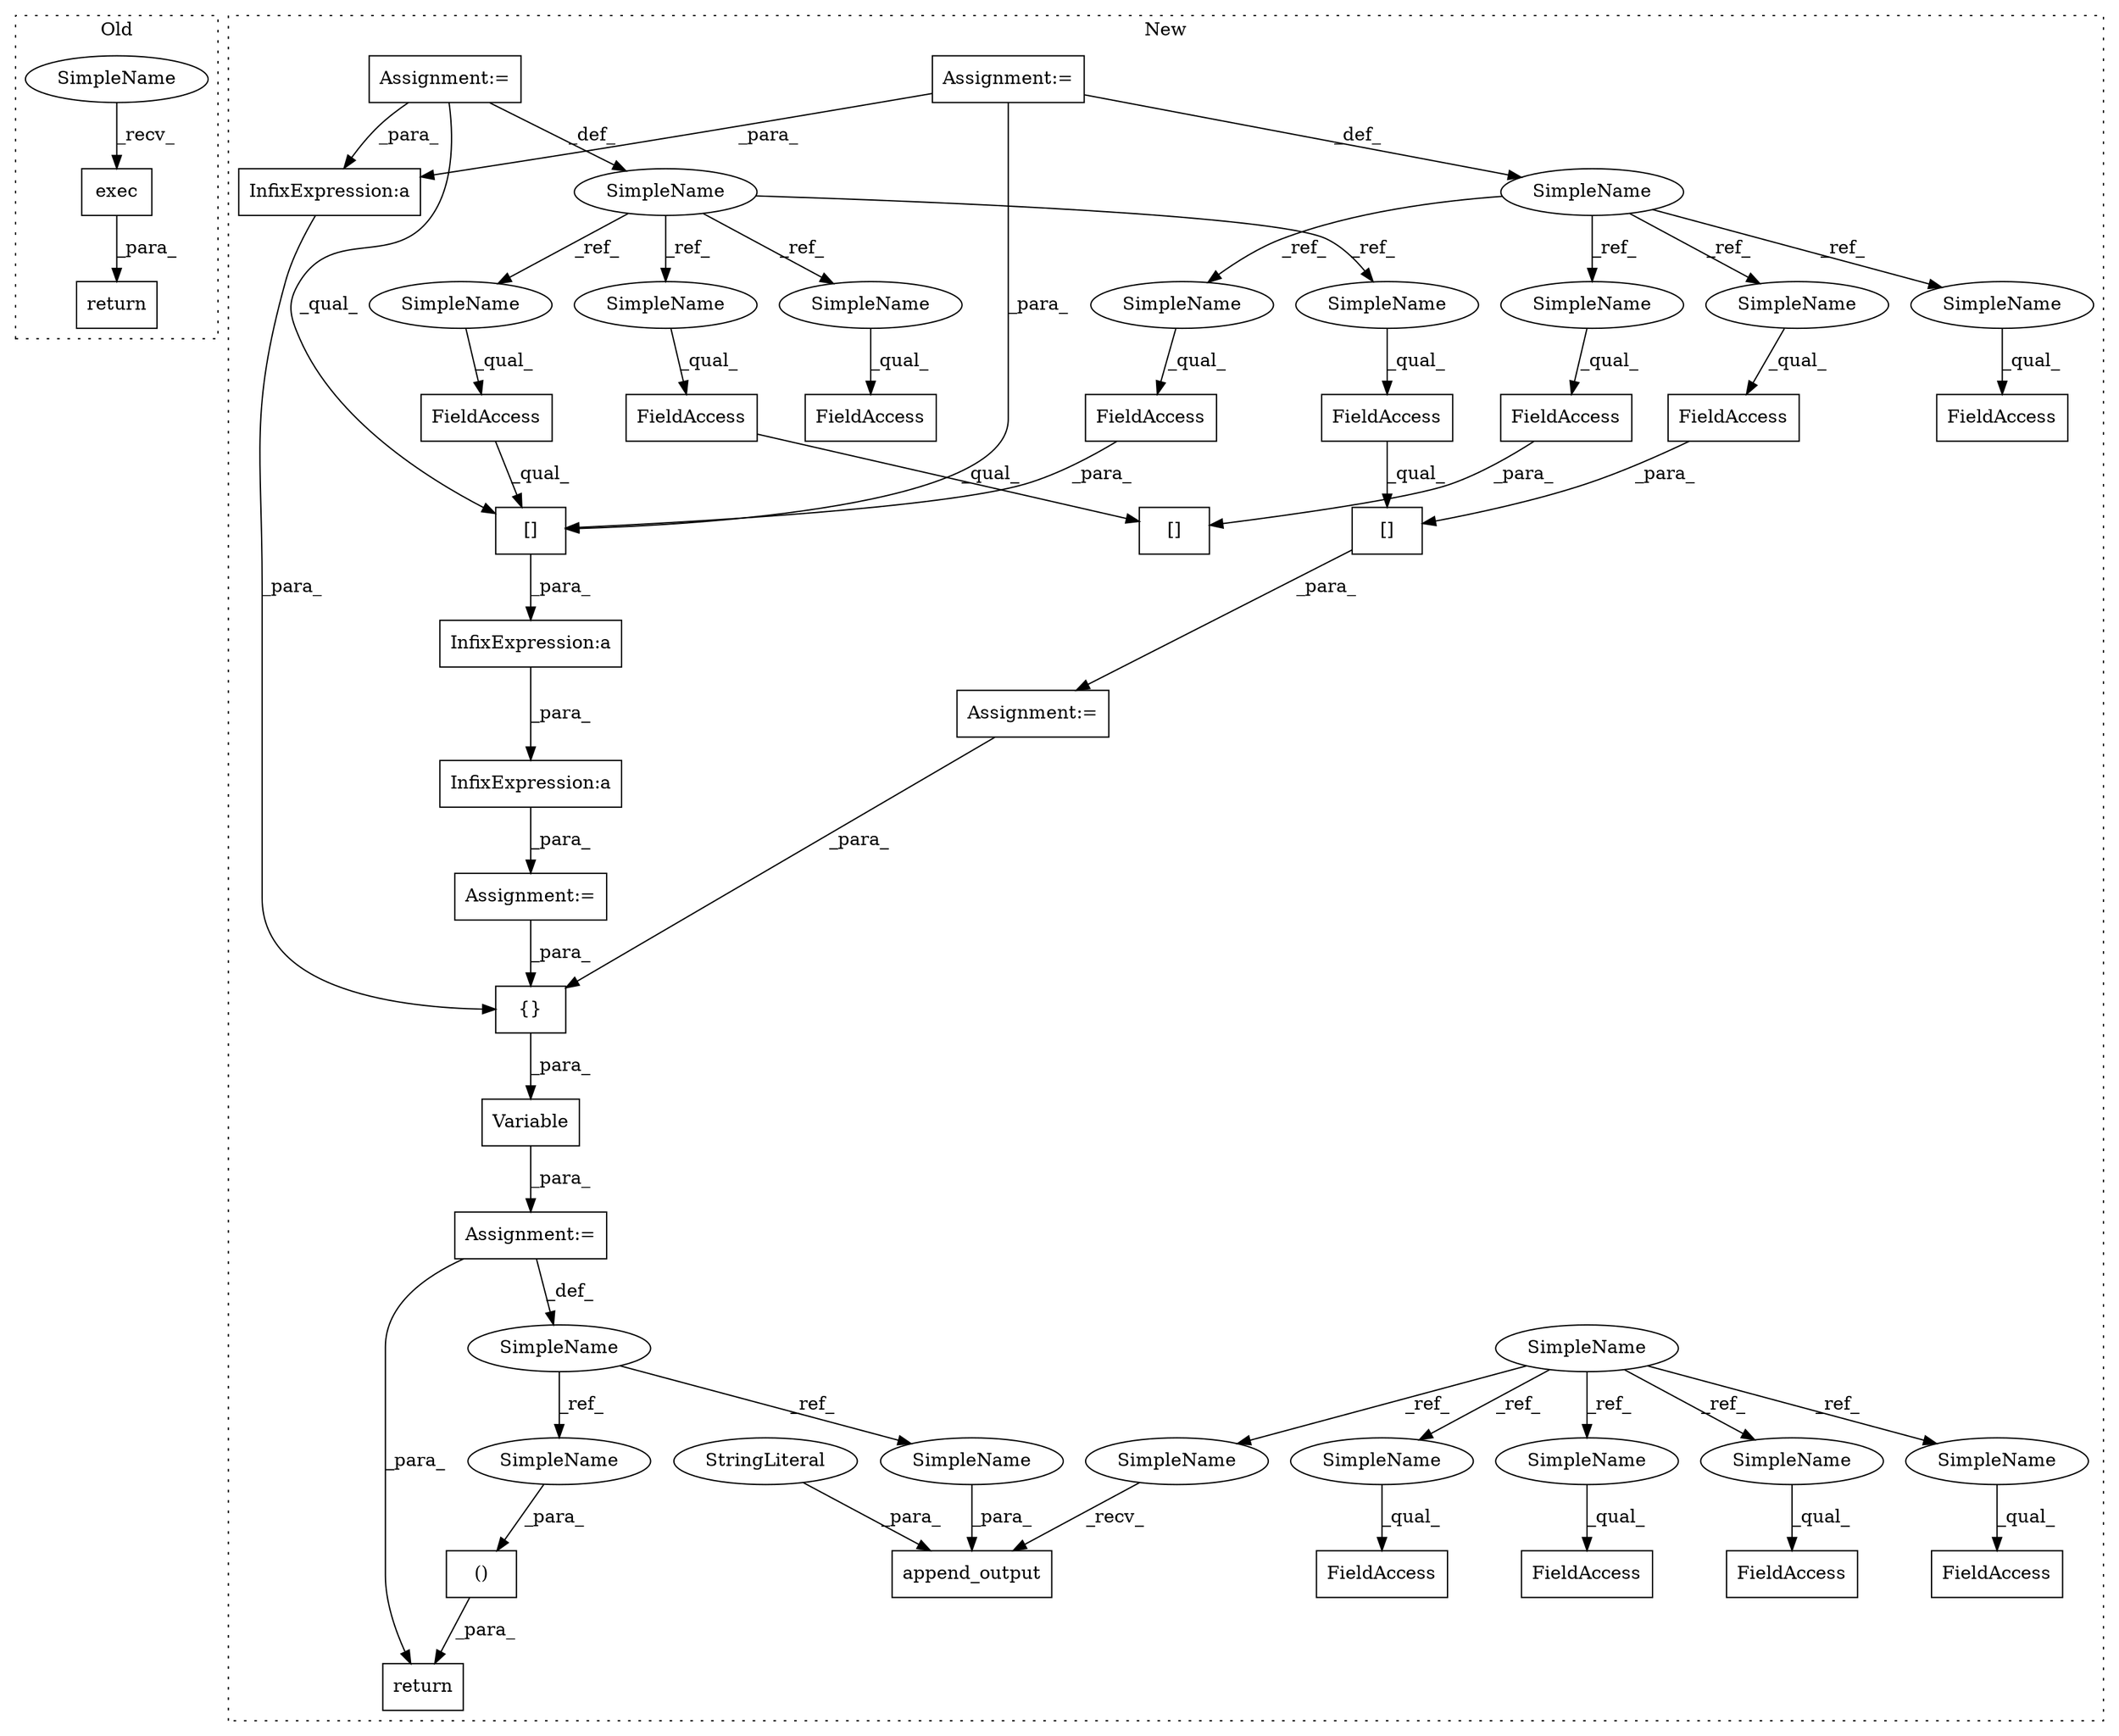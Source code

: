 digraph G {
subgraph cluster0 {
1 [label="exec" a="32" s="780" l="6" shape="box"];
8 [label="return" a="41" s="768" l="7" shape="box"];
47 [label="SimpleName" a="42" s="775" l="4" shape="ellipse"];
label = "Old";
style="dotted";
}
subgraph cluster1 {
2 [label="()" a="106" s="1168" l="26" shape="box"];
3 [label="Variable" a="32" s="1042,1082" l="9,1" shape="box"];
4 [label="append_output" a="32" s="1128,1149" l="14,1" shape="box"];
5 [label="SimpleName" a="42" s="1039" l="2" shape="ellipse"];
6 [label="StringLiteral" a="45" s="1142" l="4" shape="ellipse"];
7 [label="Assignment:=" a="7" s="1041" l="1" shape="box"];
9 [label="return" a="41" s="1156" l="12" shape="box"];
10 [label="Assignment:=" a="7" s="798" l="4" shape="box"];
11 [label="[]" a="2" s="936,957" l="15,1" shape="box"];
12 [label="SimpleName" a="42" s="713" l="4" shape="ellipse"];
13 [label="FieldAccess" a="22" s="982" l="7" shape="box"];
14 [label="FieldAccess" a="22" s="887" l="7" shape="box"];
15 [label="Assignment:=" a="7" s="821" l="1" shape="box"];
16 [label="{}" a="4" s="1060,1071" l="1,1" shape="box"];
17 [label="[]" a="2" s="822,843" l="15,1" shape="box"];
18 [label="FieldAccess" a="22" s="951" l="6" shape="box"];
19 [label="SimpleName" a="42" s="798" l="4" shape="ellipse"];
20 [label="FieldAccess" a="22" s="837" l="6" shape="box"];
21 [label="FieldAccess" a="22" s="872" l="6" shape="box"];
22 [label="Assignment:=" a="7" s="738" l="3" shape="box"];
23 [label="FieldAccess" a="22" s="857" l="14" shape="box"];
24 [label="FieldAccess" a="22" s="1011" l="14" shape="box"];
25 [label="InfixExpression:a" a="27" s="912" l="3" shape="box"];
26 [label="SimpleName" a="42" s="738" l="3" shape="ellipse"];
27 [label="Assignment:=" a="7" s="852" l="1" shape="box"];
28 [label="InfixExpression:a" a="27" s="991" l="3" shape="box"];
29 [label="FieldAccess" a="22" s="1026" l="6" shape="box"];
30 [label="InfixExpression:a" a="27" s="879" l="3" shape="box"];
31 [label="[]" a="2" s="857,878" l="15,1" shape="box"];
32 [label="FieldAccess" a="22" s="966" l="7" shape="box"];
33 [label="FieldAccess" a="22" s="822" l="14" shape="box"];
34 [label="FieldAccess" a="22" s="936" l="14" shape="box"];
35 [label="FieldAccess" a="22" s="903" l="7" shape="box"];
36 [label="SimpleName" a="42" s="1026" l="4" shape="ellipse"];
37 [label="SimpleName" a="42" s="951" l="4" shape="ellipse"];
38 [label="SimpleName" a="42" s="872" l="4" shape="ellipse"];
39 [label="SimpleName" a="42" s="837" l="4" shape="ellipse"];
40 [label="SimpleName" a="42" s="1192" l="2" shape="ellipse"];
41 [label="SimpleName" a="42" s="1147" l="2" shape="ellipse"];
42 [label="SimpleName" a="42" s="966" l="4" shape="ellipse"];
43 [label="SimpleName" a="42" s="887" l="4" shape="ellipse"];
44 [label="SimpleName" a="42" s="903" l="4" shape="ellipse"];
45 [label="SimpleName" a="42" s="1123" l="4" shape="ellipse"];
46 [label="SimpleName" a="42" s="982" l="4" shape="ellipse"];
48 [label="SimpleName" a="42" s="857" l="3" shape="ellipse"];
49 [label="SimpleName" a="42" s="822" l="3" shape="ellipse"];
50 [label="SimpleName" a="42" s="1011" l="3" shape="ellipse"];
51 [label="SimpleName" a="42" s="936" l="3" shape="ellipse"];
label = "New";
style="dotted";
}
1 -> 8 [label="_para_"];
2 -> 9 [label="_para_"];
3 -> 7 [label="_para_"];
5 -> 40 [label="_ref_"];
5 -> 41 [label="_ref_"];
6 -> 4 [label="_para_"];
7 -> 5 [label="_def_"];
7 -> 9 [label="_para_"];
10 -> 28 [label="_para_"];
10 -> 19 [label="_def_"];
10 -> 31 [label="_para_"];
12 -> 43 [label="_ref_"];
12 -> 44 [label="_ref_"];
12 -> 45 [label="_ref_"];
12 -> 46 [label="_ref_"];
12 -> 42 [label="_ref_"];
15 -> 16 [label="_para_"];
16 -> 3 [label="_para_"];
17 -> 15 [label="_para_"];
18 -> 11 [label="_para_"];
19 -> 39 [label="_ref_"];
19 -> 38 [label="_ref_"];
19 -> 36 [label="_ref_"];
19 -> 37 [label="_ref_"];
20 -> 17 [label="_para_"];
21 -> 31 [label="_para_"];
22 -> 28 [label="_para_"];
22 -> 31 [label="_qual_"];
22 -> 26 [label="_def_"];
23 -> 31 [label="_qual_"];
25 -> 27 [label="_para_"];
26 -> 48 [label="_ref_"];
26 -> 50 [label="_ref_"];
26 -> 49 [label="_ref_"];
26 -> 51 [label="_ref_"];
27 -> 16 [label="_para_"];
28 -> 16 [label="_para_"];
30 -> 25 [label="_para_"];
31 -> 30 [label="_para_"];
33 -> 17 [label="_qual_"];
34 -> 11 [label="_qual_"];
36 -> 29 [label="_qual_"];
37 -> 18 [label="_qual_"];
38 -> 21 [label="_qual_"];
39 -> 20 [label="_qual_"];
40 -> 2 [label="_para_"];
41 -> 4 [label="_para_"];
42 -> 32 [label="_qual_"];
43 -> 14 [label="_qual_"];
44 -> 35 [label="_qual_"];
45 -> 4 [label="_recv_"];
46 -> 13 [label="_qual_"];
47 -> 1 [label="_recv_"];
48 -> 23 [label="_qual_"];
49 -> 33 [label="_qual_"];
50 -> 24 [label="_qual_"];
51 -> 34 [label="_qual_"];
}